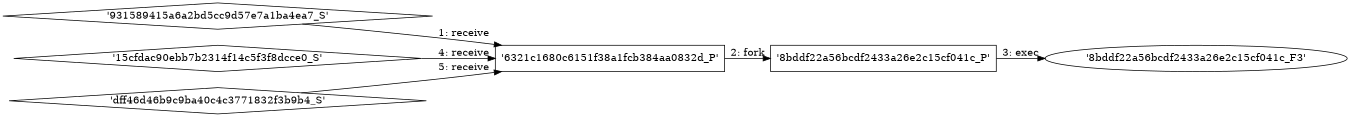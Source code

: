 digraph "D:\Learning\Paper\apt\基于CTI的攻击预警\Dataset\攻击图\ASGfromALLCTI\Launching VirusTotal Monitor, a service to mitigate false positives.dot" {
rankdir="LR"
size="9"
fixedsize="false"
splines="true"
nodesep=0.3
ranksep=0
fontsize=10
overlap="scalexy"
engine= "neato"
	"'6321c1680c6151f38a1fcb384aa0832d_P'" [node_type=Process shape=box]
	"'931589415a6a2bd5cc9d57e7a1ba4ea7_S'" [node_type=Socket shape=diamond]
	"'931589415a6a2bd5cc9d57e7a1ba4ea7_S'" -> "'6321c1680c6151f38a1fcb384aa0832d_P'" [label="1: receive"]
	"'6321c1680c6151f38a1fcb384aa0832d_P'" [node_type=Process shape=box]
	"'8bddf22a56bcdf2433a26e2c15cf041c_P'" [node_type=Process shape=box]
	"'6321c1680c6151f38a1fcb384aa0832d_P'" -> "'8bddf22a56bcdf2433a26e2c15cf041c_P'" [label="2: fork"]
	"'8bddf22a56bcdf2433a26e2c15cf041c_P'" [node_type=Process shape=box]
	"'8bddf22a56bcdf2433a26e2c15cf041c_F3'" [node_type=File shape=ellipse]
	"'8bddf22a56bcdf2433a26e2c15cf041c_P'" -> "'8bddf22a56bcdf2433a26e2c15cf041c_F3'" [label="3: exec"]
	"'6321c1680c6151f38a1fcb384aa0832d_P'" [node_type=Process shape=box]
	"'15cfdac90ebb7b2314f14c5f3f8dcce0_S'" [node_type=Socket shape=diamond]
	"'15cfdac90ebb7b2314f14c5f3f8dcce0_S'" -> "'6321c1680c6151f38a1fcb384aa0832d_P'" [label="4: receive"]
	"'6321c1680c6151f38a1fcb384aa0832d_P'" [node_type=Process shape=box]
	"'dff46d46b9c9ba40c4c3771832f3b9b4_S'" [node_type=Socket shape=diamond]
	"'dff46d46b9c9ba40c4c3771832f3b9b4_S'" -> "'6321c1680c6151f38a1fcb384aa0832d_P'" [label="5: receive"]
}
